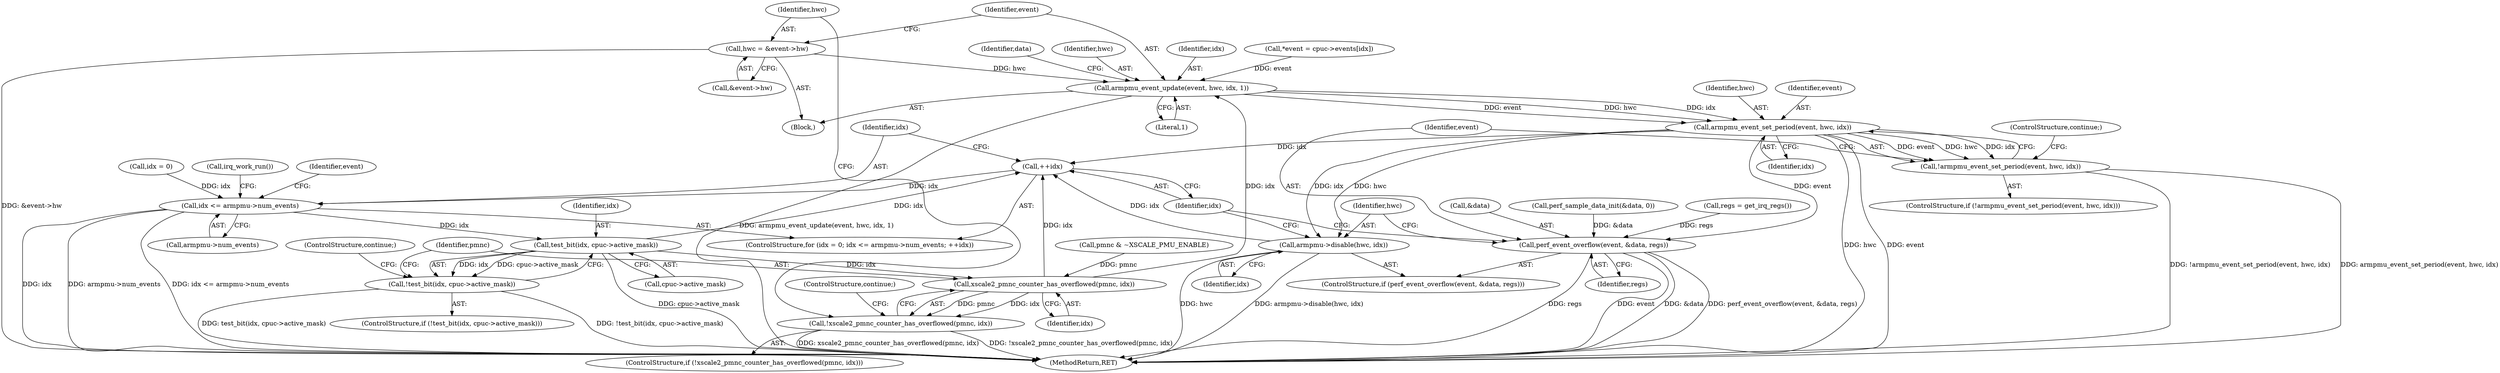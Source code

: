 digraph "0_linux_a8b0ca17b80e92faab46ee7179ba9e99ccb61233_3@pointer" {
"1000180" [label="(Call,hwc = &event->hw)"];
"1000186" [label="(Call,armpmu_event_update(event, hwc, idx, 1))"];
"1000202" [label="(Call,armpmu_event_set_period(event, hwc, idx))"];
"1000154" [label="(Call,++idx)"];
"1000149" [label="(Call,idx <= armpmu->num_events)"];
"1000168" [label="(Call,test_bit(idx, cpuc->active_mask))"];
"1000167" [label="(Call,!test_bit(idx, cpuc->active_mask))"];
"1000176" [label="(Call,xscale2_pmnc_counter_has_overflowed(pmnc, idx))"];
"1000175" [label="(Call,!xscale2_pmnc_counter_has_overflowed(pmnc, idx))"];
"1000201" [label="(Call,!armpmu_event_set_period(event, hwc, idx))"];
"1000208" [label="(Call,perf_event_overflow(event, &data, regs))"];
"1000213" [label="(Call,armpmu->disable(hwc, idx))"];
"1000159" [label="(Identifier,event)"];
"1000156" [label="(Block,)"];
"1000189" [label="(Identifier,idx)"];
"1000208" [label="(Call,perf_event_overflow(event, &data, regs))"];
"1000177" [label="(Identifier,pmnc)"];
"1000215" [label="(Identifier,idx)"];
"1000176" [label="(Call,xscale2_pmnc_counter_has_overflowed(pmnc, idx))"];
"1000151" [label="(Call,armpmu->num_events)"];
"1000146" [label="(Call,idx = 0)"];
"1000150" [label="(Identifier,idx)"];
"1000190" [label="(Literal,1)"];
"1000226" [label="(MethodReturn,RET)"];
"1000216" [label="(Call,irq_work_run())"];
"1000169" [label="(Identifier,idx)"];
"1000166" [label="(ControlStructure,if (!test_bit(idx, cpuc->active_mask)))"];
"1000213" [label="(Call,armpmu->disable(hwc, idx))"];
"1000154" [label="(Call,++idx)"];
"1000149" [label="(Call,idx <= armpmu->num_events)"];
"1000207" [label="(ControlStructure,if (perf_event_overflow(event, &data, regs)))"];
"1000187" [label="(Identifier,event)"];
"1000212" [label="(Identifier,regs)"];
"1000210" [label="(Call,&data)"];
"1000173" [label="(ControlStructure,continue;)"];
"1000179" [label="(ControlStructure,continue;)"];
"1000203" [label="(Identifier,event)"];
"1000201" [label="(Call,!armpmu_event_set_period(event, hwc, idx))"];
"1000158" [label="(Call,*event = cpuc->events[idx])"];
"1000193" [label="(Identifier,data)"];
"1000182" [label="(Call,&event->hw)"];
"1000145" [label="(ControlStructure,for (idx = 0; idx <= armpmu->num_events; ++idx))"];
"1000214" [label="(Identifier,hwc)"];
"1000170" [label="(Call,cpuc->active_mask)"];
"1000205" [label="(Identifier,idx)"];
"1000206" [label="(ControlStructure,continue;)"];
"1000180" [label="(Call,hwc = &event->hw)"];
"1000181" [label="(Identifier,hwc)"];
"1000167" [label="(Call,!test_bit(idx, cpuc->active_mask))"];
"1000174" [label="(ControlStructure,if (!xscale2_pmnc_counter_has_overflowed(pmnc, idx)))"];
"1000175" [label="(Call,!xscale2_pmnc_counter_has_overflowed(pmnc, idx))"];
"1000136" [label="(Call,perf_sample_data_init(&data, 0))"];
"1000178" [label="(Identifier,idx)"];
"1000202" [label="(Call,armpmu_event_set_period(event, hwc, idx))"];
"1000200" [label="(ControlStructure,if (!armpmu_event_set_period(event, hwc, idx)))"];
"1000155" [label="(Identifier,idx)"];
"1000209" [label="(Identifier,event)"];
"1000133" [label="(Call,regs = get_irq_regs())"];
"1000118" [label="(Call,pmnc & ~XSCALE_PMU_ENABLE)"];
"1000168" [label="(Call,test_bit(idx, cpuc->active_mask))"];
"1000204" [label="(Identifier,hwc)"];
"1000186" [label="(Call,armpmu_event_update(event, hwc, idx, 1))"];
"1000188" [label="(Identifier,hwc)"];
"1000180" -> "1000156"  [label="AST: "];
"1000180" -> "1000182"  [label="CFG: "];
"1000181" -> "1000180"  [label="AST: "];
"1000182" -> "1000180"  [label="AST: "];
"1000187" -> "1000180"  [label="CFG: "];
"1000180" -> "1000226"  [label="DDG: &event->hw"];
"1000180" -> "1000186"  [label="DDG: hwc"];
"1000186" -> "1000156"  [label="AST: "];
"1000186" -> "1000190"  [label="CFG: "];
"1000187" -> "1000186"  [label="AST: "];
"1000188" -> "1000186"  [label="AST: "];
"1000189" -> "1000186"  [label="AST: "];
"1000190" -> "1000186"  [label="AST: "];
"1000193" -> "1000186"  [label="CFG: "];
"1000186" -> "1000226"  [label="DDG: armpmu_event_update(event, hwc, idx, 1)"];
"1000158" -> "1000186"  [label="DDG: event"];
"1000176" -> "1000186"  [label="DDG: idx"];
"1000186" -> "1000202"  [label="DDG: event"];
"1000186" -> "1000202"  [label="DDG: hwc"];
"1000186" -> "1000202"  [label="DDG: idx"];
"1000202" -> "1000201"  [label="AST: "];
"1000202" -> "1000205"  [label="CFG: "];
"1000203" -> "1000202"  [label="AST: "];
"1000204" -> "1000202"  [label="AST: "];
"1000205" -> "1000202"  [label="AST: "];
"1000201" -> "1000202"  [label="CFG: "];
"1000202" -> "1000226"  [label="DDG: event"];
"1000202" -> "1000226"  [label="DDG: hwc"];
"1000202" -> "1000154"  [label="DDG: idx"];
"1000202" -> "1000201"  [label="DDG: event"];
"1000202" -> "1000201"  [label="DDG: hwc"];
"1000202" -> "1000201"  [label="DDG: idx"];
"1000202" -> "1000208"  [label="DDG: event"];
"1000202" -> "1000213"  [label="DDG: hwc"];
"1000202" -> "1000213"  [label="DDG: idx"];
"1000154" -> "1000145"  [label="AST: "];
"1000154" -> "1000155"  [label="CFG: "];
"1000155" -> "1000154"  [label="AST: "];
"1000150" -> "1000154"  [label="CFG: "];
"1000154" -> "1000149"  [label="DDG: idx"];
"1000176" -> "1000154"  [label="DDG: idx"];
"1000168" -> "1000154"  [label="DDG: idx"];
"1000213" -> "1000154"  [label="DDG: idx"];
"1000149" -> "1000145"  [label="AST: "];
"1000149" -> "1000151"  [label="CFG: "];
"1000150" -> "1000149"  [label="AST: "];
"1000151" -> "1000149"  [label="AST: "];
"1000159" -> "1000149"  [label="CFG: "];
"1000216" -> "1000149"  [label="CFG: "];
"1000149" -> "1000226"  [label="DDG: armpmu->num_events"];
"1000149" -> "1000226"  [label="DDG: idx <= armpmu->num_events"];
"1000149" -> "1000226"  [label="DDG: idx"];
"1000146" -> "1000149"  [label="DDG: idx"];
"1000149" -> "1000168"  [label="DDG: idx"];
"1000168" -> "1000167"  [label="AST: "];
"1000168" -> "1000170"  [label="CFG: "];
"1000169" -> "1000168"  [label="AST: "];
"1000170" -> "1000168"  [label="AST: "];
"1000167" -> "1000168"  [label="CFG: "];
"1000168" -> "1000226"  [label="DDG: cpuc->active_mask"];
"1000168" -> "1000167"  [label="DDG: idx"];
"1000168" -> "1000167"  [label="DDG: cpuc->active_mask"];
"1000168" -> "1000176"  [label="DDG: idx"];
"1000167" -> "1000166"  [label="AST: "];
"1000173" -> "1000167"  [label="CFG: "];
"1000177" -> "1000167"  [label="CFG: "];
"1000167" -> "1000226"  [label="DDG: test_bit(idx, cpuc->active_mask)"];
"1000167" -> "1000226"  [label="DDG: !test_bit(idx, cpuc->active_mask)"];
"1000176" -> "1000175"  [label="AST: "];
"1000176" -> "1000178"  [label="CFG: "];
"1000177" -> "1000176"  [label="AST: "];
"1000178" -> "1000176"  [label="AST: "];
"1000175" -> "1000176"  [label="CFG: "];
"1000176" -> "1000175"  [label="DDG: pmnc"];
"1000176" -> "1000175"  [label="DDG: idx"];
"1000118" -> "1000176"  [label="DDG: pmnc"];
"1000175" -> "1000174"  [label="AST: "];
"1000179" -> "1000175"  [label="CFG: "];
"1000181" -> "1000175"  [label="CFG: "];
"1000175" -> "1000226"  [label="DDG: xscale2_pmnc_counter_has_overflowed(pmnc, idx)"];
"1000175" -> "1000226"  [label="DDG: !xscale2_pmnc_counter_has_overflowed(pmnc, idx)"];
"1000201" -> "1000200"  [label="AST: "];
"1000206" -> "1000201"  [label="CFG: "];
"1000209" -> "1000201"  [label="CFG: "];
"1000201" -> "1000226"  [label="DDG: !armpmu_event_set_period(event, hwc, idx)"];
"1000201" -> "1000226"  [label="DDG: armpmu_event_set_period(event, hwc, idx)"];
"1000208" -> "1000207"  [label="AST: "];
"1000208" -> "1000212"  [label="CFG: "];
"1000209" -> "1000208"  [label="AST: "];
"1000210" -> "1000208"  [label="AST: "];
"1000212" -> "1000208"  [label="AST: "];
"1000214" -> "1000208"  [label="CFG: "];
"1000155" -> "1000208"  [label="CFG: "];
"1000208" -> "1000226"  [label="DDG: event"];
"1000208" -> "1000226"  [label="DDG: &data"];
"1000208" -> "1000226"  [label="DDG: perf_event_overflow(event, &data, regs)"];
"1000208" -> "1000226"  [label="DDG: regs"];
"1000136" -> "1000208"  [label="DDG: &data"];
"1000133" -> "1000208"  [label="DDG: regs"];
"1000213" -> "1000207"  [label="AST: "];
"1000213" -> "1000215"  [label="CFG: "];
"1000214" -> "1000213"  [label="AST: "];
"1000215" -> "1000213"  [label="AST: "];
"1000155" -> "1000213"  [label="CFG: "];
"1000213" -> "1000226"  [label="DDG: hwc"];
"1000213" -> "1000226"  [label="DDG: armpmu->disable(hwc, idx)"];
}
